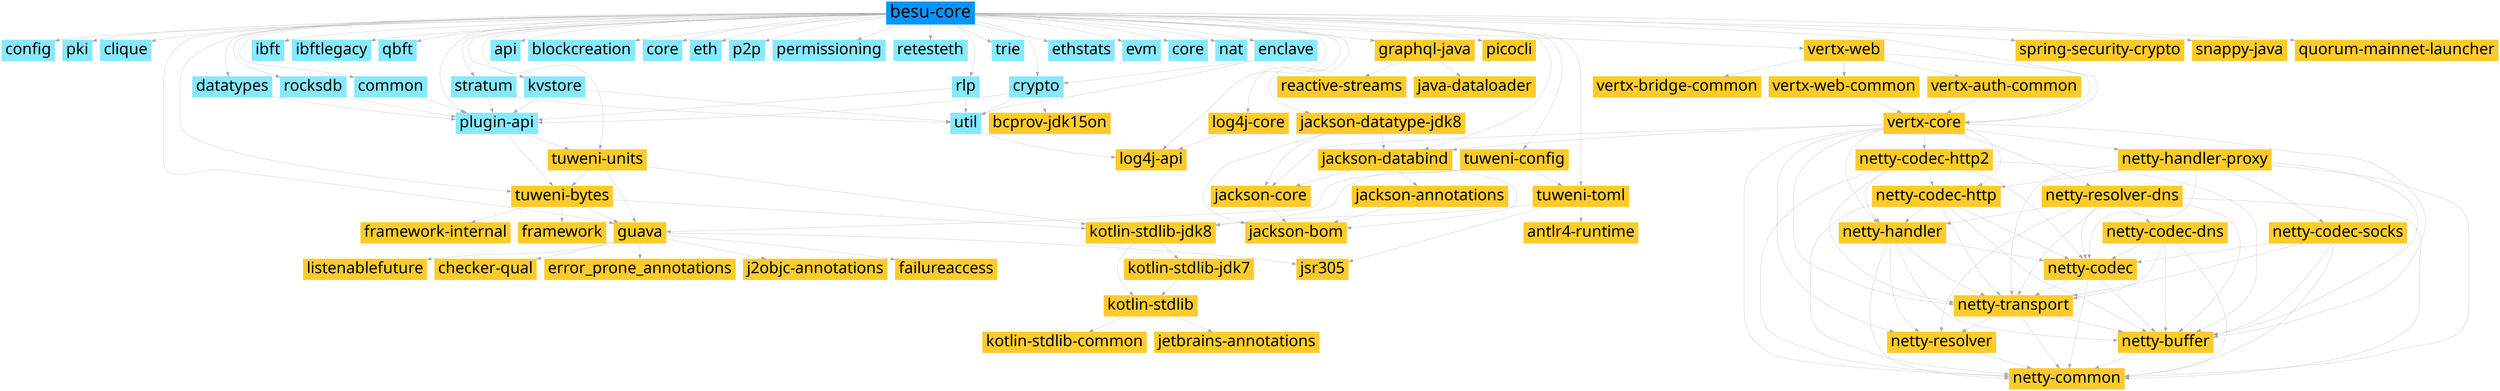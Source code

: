# unflatten -l 2 -f besu-core.dot  > besu-core_unflatten.dot
digraph "tree" {
node ["fontname"="Linux Biolinum"]
"besubesu" ["shape"="rectangle","color"="#0095FF","style"="filled","label"="besu-core", fontsize="40"]
"besuconfig" ["shape"="rectangle","color"="#87E9FF","style"="filled","label"="config", fontsize="36"]
"besupki" ["shape"="rectangle","color"="#87E9FF","style"="filled","label"="pki", fontsize="36"]
"besuconsensusclique" ["shape"="rectangle","color"="#87E9FF","style"="filled","label"="clique", fontsize="36"]
"besuconsensuscommon" ["shape"="rectangle","color"="#87E9FF","style"="filled","label"="common", fontsize="36"]
"besupluginapi" ["style"="filled","label"="plugin-api","shape"="rectangle","color"="#87E9FF", fontsize="36"]
"orgapachetuwenituweniunits" ["style"="filled","label"="tuweni-units","shape"="rectangle","color"="#ffcb2b", fontsize="36"]
"orgapachetuwenituwenibytes" ["style"="filled","label"="tuweni-bytes","shape"="rectangle","color"="#ffcb2b", fontsize="36"]
"comgoogleguavaguava" ["style"="filled","label"="guava","shape"="rectangle","color"="#ffcb2b", fontsize="36"]
"comgoogleguavafailureaccess" ["shape"="rectangle","color"="#ffcb2b","style"="filled","label"="failureaccess", fontsize="36"]
"comgoogleguavalistenablefuture" ["shape"="rectangle","color"="#ffcb2b","style"="filled","label"="listenablefuture", fontsize="36"]
"comgooglecodefindbugsjsr305" ["shape"="rectangle","color"="#ffcb2b","style"="filled","label"="jsr305", fontsize="36"]
"orgcheckerframeworkcheckerqual" ["shape"="rectangle","color"="#ffcb2b","style"="filled","label"="checker-qual", fontsize="36"]
"comgoogleerrorproneerror_prone_annotations" ["shape"="rectangle","color"="#ffcb2b","style"="filled","label"="error_prone_annotations", fontsize="36"]
"comgooglej2objcj2objcannotations" ["shape"="rectangle","color"="#ffcb2b","style"="filled","label"="j2objc-annotations", fontsize="36"]
"orgconnidframework" ["shape"="rectangle","color"="#ffcb2b","style"="filled","label"="framework", fontsize="36"]
"orgconnidframeworkinternal" ["shape"="rectangle","color"="#ffcb2b","style"="filled","label"="framework-internal", fontsize="36"]
"orgjetbrainskotlinkotlinstdlibjdk8" ["style"="filled","label"="kotlin-stdlib-jdk8","shape"="rectangle","color"="#ffcb2b", fontsize="36"]
"orgjetbrainskotlinkotlinstdlibjdk7" ["shape"="rectangle","color"="#ffcb2b","style"="filled","label"="kotlin-stdlib-jdk7", fontsize="36"]
"orgjetbrainskotlinkotlinstdlib" ["style"="filled","label"="kotlin-stdlib","shape"="rectangle","color"="#ffcb2b", fontsize="36"]
"orgjetbrainskotlinkotlinstdlibcommon" ["shape"="rectangle","color"="#ffcb2b","style"="filled","label"="kotlin-stdlib-common", fontsize="36"]
"orgjetbrainsannotations" ["shape"="rectangle","color"="#ffcb2b","style"="filled","label"="jetbrains-annotations", fontsize="36"]
"besuconsensusibft" ["shape"="rectangle","color"="#87E9FF","style"="filled","label"="ibft", fontsize="36"]
"besuconsensusibftlegacy" ["shape"="rectangle","color"="#87E9FF","style"="filled","label"="ibftlegacy", fontsize="36"]
"besuconsensusqbft" ["shape"="rectangle","color"="#87E9FF","style"="filled","label"="qbft", fontsize="36"]
"besucrypto" ["style"="filled","label"="crypto","shape"="rectangle","color"="#87E9FF", fontsize="36"]
"besuutil" ["style"="filled","label"="util","shape"="rectangle","color"="#87E9FF", fontsize="36"]
"orgapachelogginglog4jlog4japi" ["shape"="rectangle","color"="#ffcb2b","style"="filled","label"="log4j-api", fontsize="36"]
"orgbouncycastlebcprovjdk15on" ["shape"="rectangle","color"="#ffcb2b","style"="filled","label"="bcprov-jdk15on", fontsize="36"]
"besudatatypes" ["shape"="rectangle","color"="#87E9FF","style"="filled","label"="datatypes", fontsize="36"]
"besuenclave" ["shape"="rectangle","color"="#87E9FF","style"="filled","label"="enclave", fontsize="36"]
"besuethereumapi" ["shape"="rectangle","color"="#87E9FF","style"="filled","label"="api", fontsize="36"]
"besuethereumblockcreation" ["shape"="rectangle","color"="#87E9FF","style"="filled","label"="blockcreation", fontsize="36"]
"besuethereumcore" ["shape"="rectangle","color"="#87E9FF","style"="filled","label"="core", fontsize="36"]
"besuethereumeth" ["shape"="rectangle","color"="#87E9FF","style"="filled","label"="eth", fontsize="36"]
"besuethereump2p" ["shape"="rectangle","color"="#87E9FF","style"="filled","label"="p2p", fontsize="36"]
"besuethereumpermissioning" ["shape"="rectangle","color"="#87E9FF","style"="filled","label"="permissioning", fontsize="36"]
"besuethereumretesteth" ["shape"="rectangle","color"="#87E9FF","style"="filled","label"="retesteth", fontsize="36"]
"besuethereumrlp" ["shape"="rectangle","color"="#87E9FF","style"="filled","label"="rlp", fontsize="36"]
"besuethereumtrie" ["shape"="rectangle","color"="#87E9FF","style"="filled","label"="trie", fontsize="36"]
"besuethereumstratum" ["shape"="rectangle","color"="#87E9FF","style"="filled","label"="stratum", fontsize="36"]
"besuethereumethstats" ["shape"="rectangle","color"="#87E9FF","style"="filled","label"="ethstats", fontsize="36"]
"besuevm" ["shape"="rectangle","color"="#87E9FF","style"="filled","label"="evm", fontsize="36"]
"besumetricscore" ["shape"="rectangle","color"="#87E9FF","style"="filled","label"="core", fontsize="36"]
"besunat" ["shape"="rectangle","color"="#87E9FF","style"="filled","label"="nat", fontsize="36"]
"besupluginsrocksdb" ["shape"="rectangle","color"="#87E9FF","style"="filled","label"="rocksdb", fontsize="36"]
"besuserviceskvstore" ["shape"="rectangle","color"="#87E9FF","style"="filled","label"="kvstore", fontsize="36"]
"comfasterxmljacksoncorejacksondatabind" ["style"="filled","label"="jackson-databind","shape"="rectangle","color"="#ffcb2b", fontsize="36"]
"comfasterxmljacksoncorejacksonannotations" ["shape"="rectangle","color"="#ffcb2b","style"="filled","label"="jackson-annotations", fontsize="36"]
"comfasterxmljacksonjacksonbom" ["shape"="rectangle","color"="#ffcb2b","style"="filled","label"="jackson-bom", fontsize="36"]
"comfasterxmljacksoncorejacksoncore" ["style"="filled","label"="jackson-core","shape"="rectangle","color"="#ffcb2b", fontsize="36"]
"comfasterxmljacksondatatypejacksondatatypejdk8" ["shape"="rectangle","color"="#ffcb2b","style"="filled","label"="jackson-datatype-jdk8", fontsize="36"]
"comgraphqljavagraphqljava" ["shape"="rectangle","color"="#ffcb2b","style"="filled","label"="graphql-java", fontsize="36"]
"comgraphqljavajavadataloader" ["shape"="rectangle","color"="#ffcb2b","style"="filled","label"="java-dataloader", fontsize="36"]
"orgreactivestreamsreactivestreams" ["shape"="rectangle","color"="#ffcb2b","style"="filled","label"="reactive-streams", fontsize="36"]
"infopicoclipicocli" ["shape"="rectangle","color"="#ffcb2b","style"="filled","label"="picocli", fontsize="36"]
"iovertxvertxcore" ["style"="filled","label"="vertx-core","shape"="rectangle","color"="#ffcb2b", fontsize="36"]
"ionettynettyhandlerproxy" ["shape"="rectangle","color"="#ffcb2b","style"="filled","label"="netty-handler-proxy", fontsize="36"]
"ionettynettycodechttp" ["style"="filled","label"="netty-codec-http","shape"="rectangle","color"="#ffcb2b", fontsize="36"]
"ionettynettyhandler" ["style"="filled","label"="netty-handler","shape"="rectangle","color"="#ffcb2b", fontsize="36"]
"ionettynettycodec" ["style"="filled","label"="netty-codec","shape"="rectangle","color"="#ffcb2b", fontsize="36"]
"ionettynettytransport" ["style"="filled","label"="netty-transport","shape"="rectangle","color"="#ffcb2b", fontsize="36"]
"ionettynettybuffer" ["style"="filled","label"="netty-buffer","shape"="rectangle","color"="#ffcb2b", fontsize="36"]
"ionettynettycommon" ["shape"="rectangle","color"="#ffcb2b","style"="filled","label"="netty-common", fontsize="36"]
"ionettynettyresolver" ["style"="filled","label"="netty-resolver","shape"="rectangle","color"="#ffcb2b", fontsize="36"]
"ionettynettycodecsocks" ["shape"="rectangle","color"="#ffcb2b","style"="filled","label"="netty-codec-socks", fontsize="36"]
"ionettynettycodechttp2" ["shape"="rectangle","color"="#ffcb2b","style"="filled","label"="netty-codec-http2", fontsize="36"]
"ionettynettyresolverdns" ["shape"="rectangle","color"="#ffcb2b","style"="filled","label"="netty-resolver-dns", fontsize="36"]
"ionettynettycodecdns" ["shape"="rectangle","color"="#ffcb2b","style"="filled","label"="netty-codec-dns", fontsize="36"]
"iovertxvertxweb" ["shape"="rectangle","color"="#ffcb2b","style"="filled","label"="vertx-web", fontsize="36"]
"iovertxvertxwebcommon" ["shape"="rectangle","color"="#ffcb2b","style"="filled","label"="vertx-web-common", fontsize="36"]
"iovertxvertxauthcommon" ["shape"="rectangle","color"="#ffcb2b","style"="filled","label"="vertx-auth-common", fontsize="36"]
"iovertxvertxbridgecommon" ["shape"="rectangle","color"="#ffcb2b","style"="filled","label"="vertx-bridge-common", fontsize="36"]
"orgapachelogginglog4jlog4jcore" ["shape"="rectangle","color"="#ffcb2b","style"="filled","label"="log4j-core", fontsize="36"]
"orgapachetuwenituweniconfig" ["shape"="rectangle","color"="#ffcb2b","style"="filled","label"="tuweni-config", fontsize="36"]
"orgapachetuwenituwenitoml" ["style"="filled","label"="tuweni-toml","shape"="rectangle","color"="#ffcb2b", fontsize="36"]
"organtlrantlr4runtime" ["shape"="rectangle","color"="#ffcb2b","style"="filled","label"="antlr4-runtime", fontsize="36"]
"orgspringframeworksecurityspringsecuritycrypto" ["shape"="rectangle","color"="#ffcb2b","style"="filled","label"="spring-security-crypto", fontsize="36"]
"orgxerialsnappysnappyjava" ["shape"="rectangle","color"="#ffcb2b","style"="filled","label"="snappy-java", fontsize="36"]
"netconsensysservicesquorummainnetlauncher" ["shape"="rectangle","color"="#ffcb2b","style"="filled","label"="quorum-mainnet-launcher", fontsize="36"]
{
graph ["rank"="same"]
"besubesu"
}
"besubesu" -> "besuconfig" [color=darkgray, penwidth="0.5"]
"besubesu" -> "besupki" [color=darkgray, penwidth="0.5"]
"besubesu" -> "besuconsensusclique" [color=darkgray, penwidth="0.5"]
"besubesu" -> "besuconsensuscommon" [color=darkgray, penwidth="0.5"]
"besubesu" -> "besuconsensusibft" [color=darkgray, penwidth="0.5"]
"besubesu" -> "besuconsensusibftlegacy" [color=darkgray, penwidth="0.5"]
"besubesu" -> "besuconsensusqbft" [color=darkgray, penwidth="0.5"]
"besubesu" -> "besucrypto" [color=darkgray, penwidth="0.5"]
"besubesu" -> "besudatatypes" [color=darkgray, penwidth="0.5"]
"besubesu" -> "besuenclave" [color=darkgray, penwidth="0.5"]
"besubesu" -> "besuethereumapi" [color=darkgray, penwidth="0.5"]
"besubesu" -> "besuethereumblockcreation" [color=darkgray, penwidth="0.5"]
"besubesu" -> "besuethereumcore" [color=darkgray, penwidth="0.5"]
"besubesu" -> "besuethereumeth" [color=darkgray, penwidth="0.5"]
"besubesu" -> "besuethereump2p" [color=darkgray, penwidth="0.5"]
"besubesu" -> "besuethereumpermissioning" [color=darkgray, penwidth="0.5"]
"besubesu" -> "besuethereumretesteth" [color=darkgray, penwidth="0.5"]
"besubesu" -> "besuethereumrlp" [color=darkgray, penwidth="0.5"]
"besubesu" -> "besuethereumtrie" [color=darkgray, penwidth="0.5"]
"besubesu" -> "besuethereumstratum" [color=darkgray, penwidth="0.5"]
"besubesu" -> "besuethereumethstats" [color=darkgray, penwidth="0.5"]
"besubesu" -> "besuevm" [color=darkgray, penwidth="0.5"]
"besubesu" -> "besumetricscore" [color=darkgray, penwidth="0.5"]
"besubesu" -> "besunat" [color=darkgray, penwidth="0.5"]
"besubesu" -> "besupluginapi" [color=darkgray, penwidth="0.5"]
"besubesu" -> "besupluginsrocksdb" [color=darkgray, penwidth="0.5"]
"besubesu" -> "besuserviceskvstore" [color=darkgray, penwidth="0.5"]
"besubesu" -> "comfasterxmljacksoncorejacksondatabind" [color=darkgray, penwidth="0.5"]
"besubesu" -> "comfasterxmljacksondatatypejacksondatatypejdk8" [color=darkgray, penwidth="0.5"]
"besubesu" -> "comgoogleguavaguava" [color=darkgray, penwidth="0.5"]
"besubesu" -> "comgraphqljavagraphqljava" [color=darkgray, penwidth="0.5"]
"besubesu" -> "infopicoclipicocli" [color=darkgray, penwidth="0.5"]
"besubesu" -> "iovertxvertxcore" [color=darkgray, penwidth="0.5"]
"besubesu" -> "iovertxvertxweb" [color=darkgray, penwidth="0.5"]
"besubesu" -> "orgapachelogginglog4jlog4japi" [color=darkgray, penwidth="0.5"]
"besubesu" -> "orgapachelogginglog4jlog4jcore" [color=darkgray, penwidth="0.5"]
"besubesu" -> "orgapachetuwenituwenibytes" [color=darkgray, penwidth="0.5"]
"besubesu" -> "orgapachetuwenituweniconfig" [color=darkgray, penwidth="0.5"]
"besubesu" -> "orgapachetuwenituwenitoml" [color=darkgray, penwidth="0.5"]
"besubesu" -> "orgapachetuwenituweniunits" [color=darkgray, penwidth="0.5"]
"besubesu" -> "orgspringframeworksecurityspringsecuritycrypto" [color=darkgray, penwidth="0.5"]
"besubesu" -> "orgxerialsnappysnappyjava" [color=darkgray, penwidth="0.5"]
"besubesu" -> "netconsensysservicesquorummainnetlauncher" [color=darkgray, penwidth="0.5"]
"besuconsensuscommon" -> "besupluginapi" [color=darkgray, penwidth="0.5"]
"besupluginapi" -> "orgapachetuwenituweniunits" [color=darkgray, penwidth="0.5"]
"besupluginapi" -> "orgapachetuwenituwenibytes" [color=darkgray, penwidth="0.5"]
"orgapachetuwenituweniunits" -> "orgapachetuwenituwenibytes" [color=darkgray, penwidth="0.5"]
"orgapachetuwenituweniunits" -> "comgoogleguavaguava" [color=darkgray, penwidth="0.5"]
"orgapachetuwenituweniunits" -> "orgjetbrainskotlinkotlinstdlibjdk8" [color=darkgray, penwidth="0.5"]
"orgapachetuwenituwenibytes" -> "comgoogleguavaguava" [color=darkgray, penwidth="0.5"]
"orgapachetuwenituwenibytes" -> "orgconnidframework" [color=darkgray, penwidth="0.5"]
"orgapachetuwenituwenibytes" -> "orgconnidframeworkinternal" [color=darkgray, penwidth="0.5"]
"orgapachetuwenituwenibytes" -> "orgjetbrainskotlinkotlinstdlibjdk8" [color=darkgray, penwidth="0.5"]
"comgoogleguavaguava" -> "comgoogleguavafailureaccess" [color=darkgray, penwidth="0.5"]
"comgoogleguavaguava" -> "comgoogleguavalistenablefuture" [color=darkgray, penwidth="0.5"]
"comgoogleguavaguava" -> "comgooglecodefindbugsjsr305" [color=darkgray, penwidth="0.5"]
"comgoogleguavaguava" -> "orgcheckerframeworkcheckerqual" [color=darkgray, penwidth="0.5"]
"comgoogleguavaguava" -> "comgoogleerrorproneerror_prone_annotations" [color=darkgray, penwidth="0.5"]
"comgoogleguavaguava" -> "comgooglej2objcj2objcannotations" [color=darkgray, penwidth="0.5"]
"orgjetbrainskotlinkotlinstdlibjdk8" -> "orgjetbrainskotlinkotlinstdlibjdk7" [color=darkgray, penwidth="0.5"]
"orgjetbrainskotlinkotlinstdlibjdk8" -> "orgjetbrainskotlinkotlinstdlib" [color=darkgray, penwidth="0.5"]
"orgjetbrainskotlinkotlinstdlibjdk7" -> "orgjetbrainskotlinkotlinstdlib" [color=darkgray, penwidth="0.5"]
"orgjetbrainskotlinkotlinstdlib" -> "orgjetbrainskotlinkotlinstdlibcommon" [color=darkgray, penwidth="0.5"]
"orgjetbrainskotlinkotlinstdlib" -> "orgjetbrainsannotations" [color=darkgray, penwidth="0.5"]
"besucrypto" -> "besupluginapi" [color=darkgray, penwidth="0.5"]
"besucrypto" -> "besuutil" [color=darkgray, penwidth="0.5"]
"besucrypto" -> "orgbouncycastlebcprovjdk15on" [color=darkgray, penwidth="0.5"]
"besuutil" -> "orgapachelogginglog4jlog4japi" [color=darkgray, penwidth="0.5"]
"besudatatypes" -> "besupluginapi" [color=darkgray, penwidth="0.5"]
"besuenclave" -> "besucrypto" [color=darkgray, penwidth="0.5"]
"besuenclave" -> "besuutil" [color=darkgray, penwidth="0.5"]
"besuethereumrlp" -> "besupluginapi" [color=darkgray, penwidth="0.5"]
"besuethereumrlp" -> "besuutil" [color=darkgray, penwidth="0.5"]
"besuethereumstratum" -> "besupluginapi" [color=darkgray, penwidth="0.5"]
"besuethereumstratum" -> "besuutil" [color=darkgray, penwidth="0.5"]
"besupluginsrocksdb" -> "besupluginapi" [color=darkgray, penwidth="0.5"]
"besuserviceskvstore" -> "besupluginapi" [color=darkgray, penwidth="0.5"]
"besuserviceskvstore" -> "besuutil" [color=darkgray, penwidth="0.5"]
"comfasterxmljacksoncorejacksondatabind" -> "comfasterxmljacksoncorejacksonannotations" [color=darkgray, penwidth="0.5"]
"comfasterxmljacksoncorejacksondatabind" -> "comfasterxmljacksoncorejacksoncore" [color=darkgray, penwidth="0.5"]
"comfasterxmljacksoncorejacksondatabind" -> "comfasterxmljacksonjacksonbom" [color=darkgray, penwidth="0.5"]
"comfasterxmljacksoncorejacksonannotations" -> "comfasterxmljacksonjacksonbom" [color=darkgray, penwidth="0.5"]
"comfasterxmljacksoncorejacksoncore" -> "comfasterxmljacksonjacksonbom" [color=darkgray, penwidth="0.5"]
"comfasterxmljacksondatatypejacksondatatypejdk8" -> "comfasterxmljacksoncorejacksoncore" [color=darkgray, penwidth="0.5"]
"comfasterxmljacksondatatypejacksondatatypejdk8" -> "comfasterxmljacksonjacksonbom" [color=darkgray, penwidth="0.5"]
"comfasterxmljacksondatatypejacksondatatypejdk8" -> "comfasterxmljacksoncorejacksondatabind" [color=darkgray, penwidth="0.5"]
"comgraphqljavagraphqljava" -> "comgraphqljavajavadataloader" [color=darkgray, penwidth="0.5"]
"comgraphqljavagraphqljava" -> "orgreactivestreamsreactivestreams" [color=darkgray, penwidth="0.5"]
"iovertxvertxcore" -> "comfasterxmljacksoncorejacksoncore" [color=darkgray, penwidth="0.5"]
"iovertxvertxcore" -> "comfasterxmljacksoncorejacksondatabind" [color=darkgray, penwidth="0.5"]
"iovertxvertxcore" -> "ionettynettyhandlerproxy" [color=darkgray, penwidth="0.5"]
"iovertxvertxcore" -> "ionettynettycodechttp2" [color=darkgray, penwidth="0.5"]
"iovertxvertxcore" -> "ionettynettycodechttp" [color=darkgray, penwidth="0.5"]
"iovertxvertxcore" -> "ionettynettyresolverdns" [color=darkgray, penwidth="0.5"]
"iovertxvertxcore" -> "ionettynettyhandler" [color=darkgray, penwidth="0.5"]
"iovertxvertxcore" -> "ionettynettytransport" [color=darkgray, penwidth="0.5"]
"iovertxvertxcore" -> "ionettynettybuffer" [color=darkgray, penwidth="0.5"]
"iovertxvertxcore" -> "ionettynettyresolver" [color=darkgray, penwidth="0.5"]
"iovertxvertxcore" -> "ionettynettycommon" [color=darkgray, penwidth="0.5"]
"ionettynettyhandlerproxy" -> "ionettynettycodechttp" [color=darkgray, penwidth="0.5"]
"ionettynettyhandlerproxy" -> "ionettynettycodecsocks" [color=darkgray, penwidth="0.5"]
"ionettynettyhandlerproxy" -> "ionettynettycodec" [color=darkgray, penwidth="0.5"]
"ionettynettyhandlerproxy" -> "ionettynettytransport" [color=darkgray, penwidth="0.5"]
"ionettynettyhandlerproxy" -> "ionettynettybuffer" [color=darkgray, penwidth="0.5"]
"ionettynettyhandlerproxy" -> "ionettynettycommon" [color=darkgray, penwidth="0.5"]
"ionettynettycodechttp" -> "ionettynettyhandler" [color=darkgray, penwidth="0.5"]
"ionettynettycodechttp" -> "ionettynettycodec" [color=darkgray, penwidth="0.5"]
"ionettynettycodechttp" -> "ionettynettytransport" [color=darkgray, penwidth="0.5"]
"ionettynettycodechttp" -> "ionettynettybuffer" [color=darkgray, penwidth="0.5"]
"ionettynettycodechttp" -> "ionettynettycommon" [color=darkgray, penwidth="0.5"]
"ionettynettyhandler" -> "ionettynettycodec" [color=darkgray, penwidth="0.5"]
"ionettynettyhandler" -> "ionettynettytransport" [color=darkgray, penwidth="0.5"]
"ionettynettyhandler" -> "ionettynettybuffer" [color=darkgray, penwidth="0.5"]
"ionettynettyhandler" -> "ionettynettyresolver" [color=darkgray, penwidth="0.5"]
"ionettynettyhandler" -> "ionettynettycommon" [color=darkgray, penwidth="0.5"]
"ionettynettycodec" -> "ionettynettytransport" [color=darkgray, penwidth="0.5"]
"ionettynettycodec" -> "ionettynettybuffer" [color=darkgray, penwidth="0.5"]
"ionettynettycodec" -> "ionettynettycommon" [color=darkgray, penwidth="0.5"]
"ionettynettytransport" -> "ionettynettybuffer" [color=darkgray, penwidth="0.5"]
"ionettynettytransport" -> "ionettynettyresolver" [color=darkgray, penwidth="0.5"]
"ionettynettytransport" -> "ionettynettycommon" [color=darkgray, penwidth="0.5"]
"ionettynettybuffer" -> "ionettynettycommon" [color=darkgray, penwidth="0.5"]
"ionettynettyresolver" -> "ionettynettycommon" [color=darkgray, penwidth="0.5"]
"ionettynettycodecsocks" -> "ionettynettycodec" [color=darkgray, penwidth="0.5"]
"ionettynettycodecsocks" -> "ionettynettytransport" [color=darkgray, penwidth="0.5"]
"ionettynettycodecsocks" -> "ionettynettybuffer" [color=darkgray, penwidth="0.5"]
"ionettynettycodecsocks" -> "ionettynettycommon" [color=darkgray, penwidth="0.5"]
"ionettynettycodechttp2" -> "ionettynettycodechttp" [color=darkgray, penwidth="0.5"]
"ionettynettycodechttp2" -> "ionettynettyhandler" [color=darkgray, penwidth="0.5"]
"ionettynettycodechttp2" -> "ionettynettycodec" [color=darkgray, penwidth="0.5"]
"ionettynettycodechttp2" -> "ionettynettytransport" [color=darkgray, penwidth="0.5"]
"ionettynettycodechttp2" -> "ionettynettybuffer" [color=darkgray, penwidth="0.5"]
"ionettynettycodechttp2" -> "ionettynettycommon" [color=darkgray, penwidth="0.5"]
"ionettynettyresolverdns" -> "ionettynettyhandler" [color=darkgray, penwidth="0.5"]
"ionettynettyresolverdns" -> "ionettynettycodecdns" [color=darkgray, penwidth="0.5"]
"ionettynettyresolverdns" -> "ionettynettycodec" [color=darkgray, penwidth="0.5"]
"ionettynettyresolverdns" -> "ionettynettytransport" [color=darkgray, penwidth="0.5"]
"ionettynettyresolverdns" -> "ionettynettybuffer" [color=darkgray, penwidth="0.5"]
"ionettynettyresolverdns" -> "ionettynettyresolver" [color=darkgray, penwidth="0.5"]
"ionettynettyresolverdns" -> "ionettynettycommon" [color=darkgray, penwidth="0.5"]
"ionettynettycodecdns" -> "ionettynettycodec" [color=darkgray, penwidth="0.5"]
"ionettynettycodecdns" -> "ionettynettytransport" [color=darkgray, penwidth="0.5"]
"ionettynettycodecdns" -> "ionettynettybuffer" [color=darkgray, penwidth="0.5"]
"ionettynettycodecdns" -> "ionettynettycommon" [color=darkgray, penwidth="0.5"]
"iovertxvertxweb" -> "iovertxvertxwebcommon" [color=darkgray, penwidth="0.5"]
"iovertxvertxweb" -> "iovertxvertxauthcommon" [color=darkgray, penwidth="0.5"]
"iovertxvertxweb" -> "iovertxvertxcore" [color=darkgray, penwidth="0.5"]
"iovertxvertxweb" -> "iovertxvertxbridgecommon" [color=darkgray, penwidth="0.5"]
"iovertxvertxwebcommon" -> "iovertxvertxcore" [color=darkgray, penwidth="0.5"]
"iovertxvertxauthcommon" -> "iovertxvertxcore" [color=darkgray, penwidth="0.5"]
"orgapachelogginglog4jlog4jcore" -> "orgapachelogginglog4jlog4japi" [color=darkgray, penwidth="0.5"]
"orgapachetuwenituweniconfig" -> "comgoogleguavaguava" [color=darkgray, penwidth="0.5"]
"orgapachetuwenituweniconfig" -> "orgapachetuwenituwenitoml" [color=darkgray, penwidth="0.5"]
"orgapachetuwenituweniconfig" -> "orgjetbrainskotlinkotlinstdlibjdk8" [color=darkgray, penwidth="0.5"]
"orgapachetuwenituwenitoml" -> "comgooglecodefindbugsjsr305" [color=darkgray, penwidth="0.5"]
"orgapachetuwenituwenitoml" -> "orgjetbrainskotlinkotlinstdlibjdk8" [color=darkgray, penwidth="0.5"]
"orgapachetuwenituwenitoml" -> "organtlrantlr4runtime" [color=darkgray, penwidth="0.5"]
}
